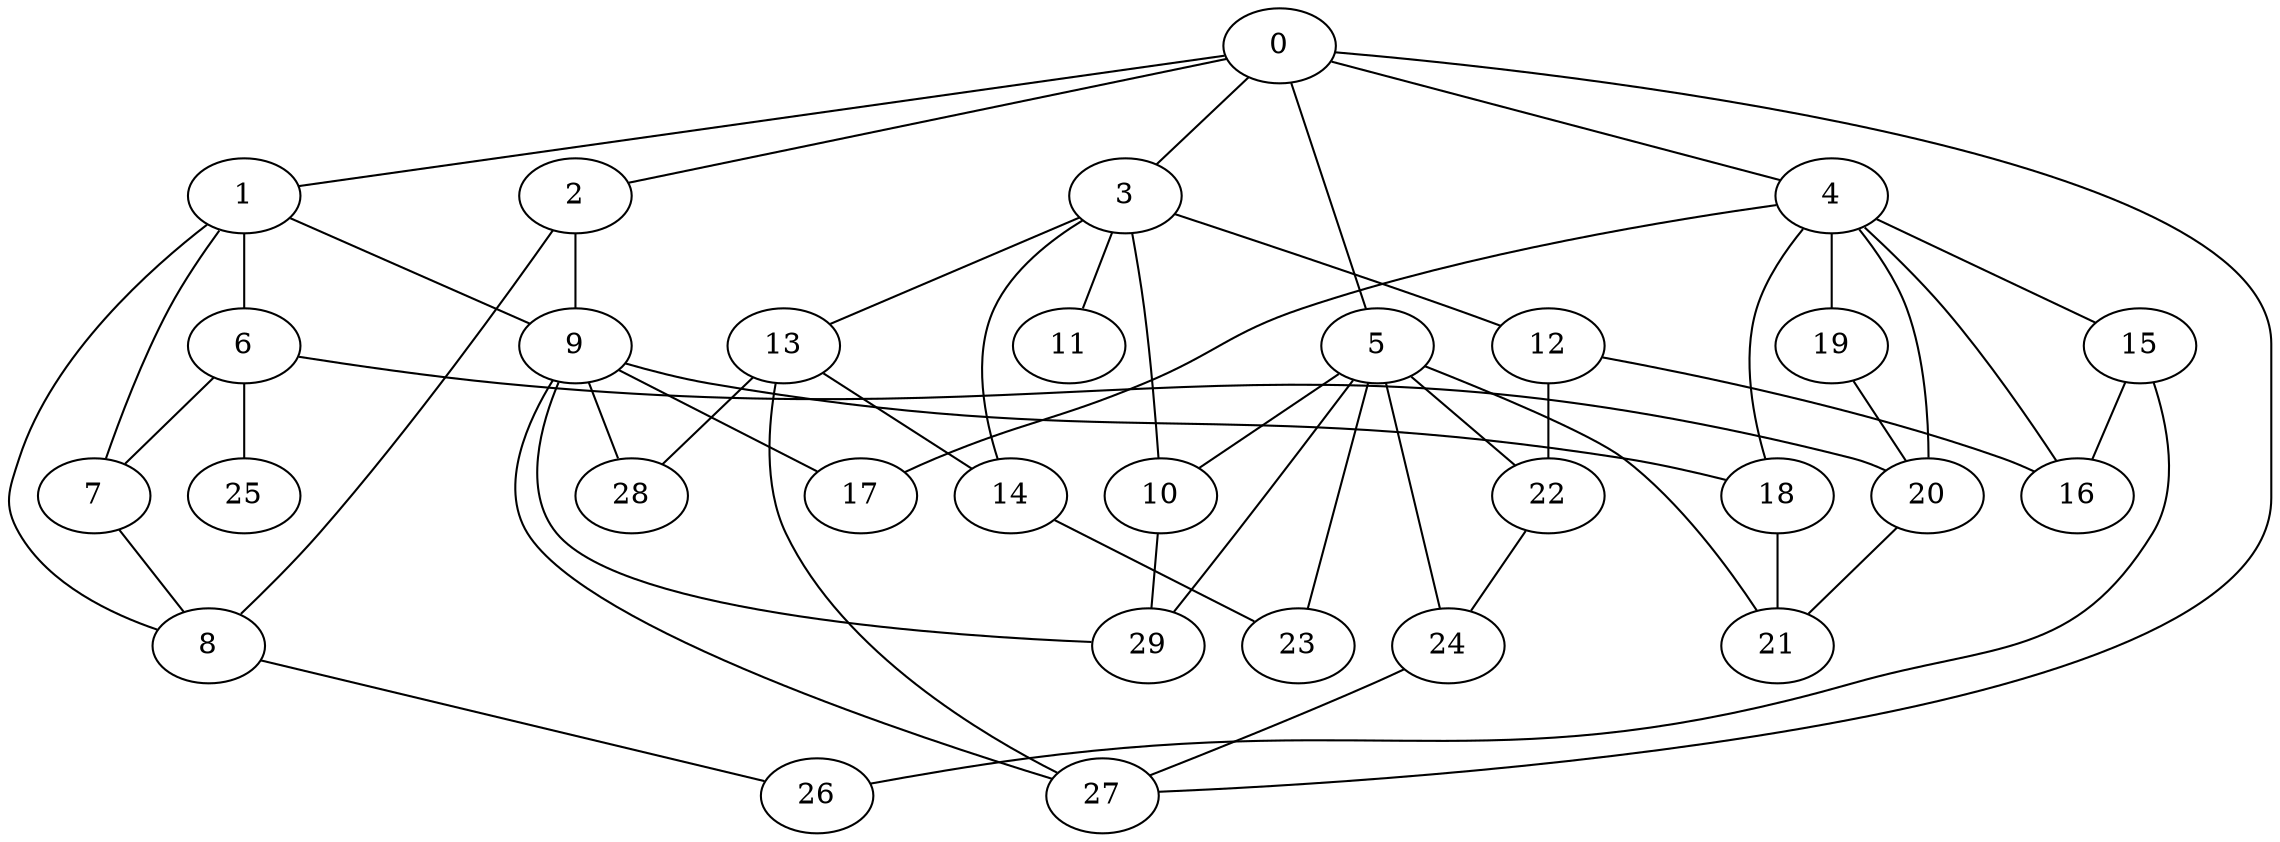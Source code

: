 
graph graphname {
    0 -- 1
0 -- 2
0 -- 3
0 -- 4
0 -- 5
0 -- 27
1 -- 8
1 -- 9
1 -- 6
1 -- 7
2 -- 8
2 -- 9
3 -- 10
3 -- 11
3 -- 12
3 -- 13
3 -- 14
4 -- 15
4 -- 16
4 -- 17
4 -- 18
4 -- 19
4 -- 20
5 -- 24
5 -- 21
5 -- 22
5 -- 23
5 -- 29
5 -- 10
6 -- 25
6 -- 7
6 -- 20
7 -- 8
8 -- 26
9 -- 27
9 -- 28
9 -- 29
9 -- 18
9 -- 17
10 -- 29
12 -- 16
12 -- 22
13 -- 28
13 -- 14
13 -- 27
14 -- 23
15 -- 26
15 -- 16
18 -- 21
19 -- 20
20 -- 21
22 -- 24
24 -- 27

}
